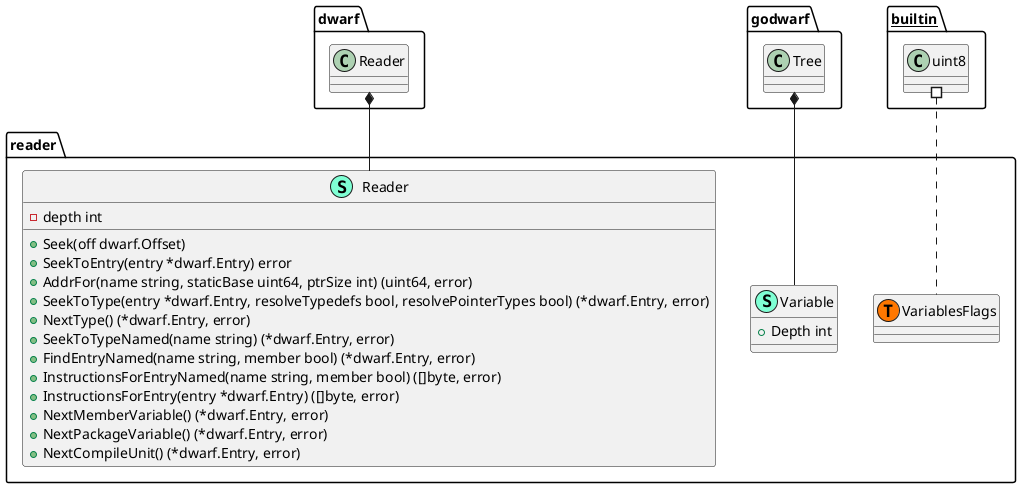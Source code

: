 @startuml
namespace reader {
    class Reader << (S,Aquamarine) >> {
        - depth int

        + Seek(off dwarf.Offset) 
        + SeekToEntry(entry *dwarf.Entry) error
        + AddrFor(name string, staticBase uint64, ptrSize int) (uint64, error)
        + SeekToType(entry *dwarf.Entry, resolveTypedefs bool, resolvePointerTypes bool) (*dwarf.Entry, error)
        + NextType() (*dwarf.Entry, error)
        + SeekToTypeNamed(name string) (*dwarf.Entry, error)
        + FindEntryNamed(name string, member bool) (*dwarf.Entry, error)
        + InstructionsForEntryNamed(name string, member bool) ([]byte, error)
        + InstructionsForEntry(entry *dwarf.Entry) ([]byte, error)
        + NextMemberVariable() (*dwarf.Entry, error)
        + NextPackageVariable() (*dwarf.Entry, error)
        + NextCompileUnit() (*dwarf.Entry, error)

    }
    class Variable << (S,Aquamarine) >> {
        + Depth int

    }
    class reader.VariablesFlags << (T, #FF7700) >>  {
    }
}
"dwarf.Reader" *-- "reader.Reader"
"godwarf.Tree" *-- "reader.Variable"


"__builtin__.uint8" #.. "reader.VariablesFlags"
@enduml
